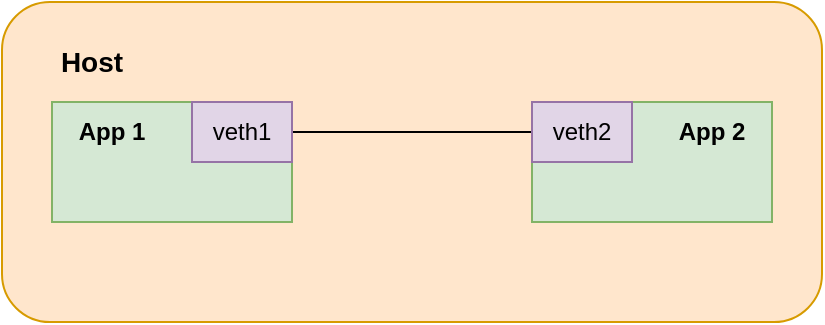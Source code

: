 <mxfile version="16.5.2" type="device" pages="4"><diagram id="_RUkZBJ1W39L0CiqKpGP" name="Page-1"><mxGraphModel dx="2062" dy="1158" grid="1" gridSize="10" guides="1" tooltips="1" connect="1" arrows="1" fold="1" page="1" pageScale="1" pageWidth="850" pageHeight="1100" math="0" shadow="0"><root><mxCell id="0"/><mxCell id="1" parent="0"/><mxCell id="5A-vnrig30BzlnKSIflq-1" value="" style="rounded=1;whiteSpace=wrap;html=1;fillColor=#ffe6cc;strokeColor=#d79b00;" parent="1" vertex="1"><mxGeometry x="80" y="60" width="410" height="160" as="geometry"/></mxCell><mxCell id="5A-vnrig30BzlnKSIflq-2" value="" style="rounded=0;whiteSpace=wrap;html=1;fillColor=#d5e8d4;strokeColor=#82b366;" parent="1" vertex="1"><mxGeometry x="105" y="110" width="120" height="60" as="geometry"/></mxCell><mxCell id="5A-vnrig30BzlnKSIflq-3" value="" style="rounded=0;whiteSpace=wrap;html=1;fillColor=#d5e8d4;strokeColor=#82b366;" parent="1" vertex="1"><mxGeometry x="345" y="110" width="120" height="60" as="geometry"/></mxCell><mxCell id="5A-vnrig30BzlnKSIflq-20" style="edgeStyle=orthogonalEdgeStyle;rounded=0;orthogonalLoop=1;jettySize=auto;html=1;exitX=1;exitY=0.5;exitDx=0;exitDy=0;endArrow=none;endFill=0;" parent="1" source="5A-vnrig30BzlnKSIflq-10" target="5A-vnrig30BzlnKSIflq-13" edge="1"><mxGeometry relative="1" as="geometry"/></mxCell><mxCell id="5A-vnrig30BzlnKSIflq-10" value="veth1" style="rounded=0;whiteSpace=wrap;html=1;fillColor=#e1d5e7;strokeColor=#9673a6;" parent="1" vertex="1"><mxGeometry x="175" y="110" width="50" height="30" as="geometry"/></mxCell><mxCell id="5A-vnrig30BzlnKSIflq-13" value="veth2" style="rounded=0;whiteSpace=wrap;html=1;fillColor=#e1d5e7;strokeColor=#9673a6;" parent="1" vertex="1"><mxGeometry x="345" y="110" width="50" height="30" as="geometry"/></mxCell><mxCell id="5A-vnrig30BzlnKSIflq-15" value="Host" style="text;html=1;strokeColor=none;fillColor=none;align=center;verticalAlign=middle;whiteSpace=wrap;rounded=0;fontStyle=1;fontSize=14;" parent="1" vertex="1"><mxGeometry x="105" y="80" width="40" height="20" as="geometry"/></mxCell><mxCell id="5A-vnrig30BzlnKSIflq-17" value="App 1" style="text;html=1;strokeColor=none;fillColor=none;align=center;verticalAlign=middle;whiteSpace=wrap;rounded=0;fontStyle=1" parent="1" vertex="1"><mxGeometry x="110" y="115" width="50" height="20" as="geometry"/></mxCell><mxCell id="5A-vnrig30BzlnKSIflq-18" value="App 2" style="text;html=1;strokeColor=none;fillColor=none;align=center;verticalAlign=middle;whiteSpace=wrap;rounded=0;fontStyle=1" parent="1" vertex="1"><mxGeometry x="410" y="115" width="50" height="20" as="geometry"/></mxCell></root></mxGraphModel></diagram><diagram id="62QMbKXhLExhI42312AD" name="Page-2"><mxGraphModel dx="2062" dy="1158" grid="1" gridSize="10" guides="1" tooltips="1" connect="1" arrows="1" fold="1" page="1" pageScale="1" pageWidth="1100" pageHeight="1700" math="0" shadow="0"><root><mxCell id="UlYgKM-BkQEb0tt07vyV-0"/><mxCell id="UlYgKM-BkQEb0tt07vyV-1" parent="UlYgKM-BkQEb0tt07vyV-0"/><mxCell id="Qhg4JNYCuN-clXbY2oGT-0" value="" style="rounded=1;whiteSpace=wrap;html=1;fillColor=#ffe6cc;strokeColor=#d79b00;" parent="UlYgKM-BkQEb0tt07vyV-1" vertex="1"><mxGeometry x="50" y="120" width="420" height="250" as="geometry"/></mxCell><mxCell id="Qhg4JNYCuN-clXbY2oGT-1" value="" style="rounded=0;whiteSpace=wrap;html=1;fillColor=#d5e8d4;strokeColor=#82b366;" parent="UlYgKM-BkQEb0tt07vyV-1" vertex="1"><mxGeometry x="75" y="290" width="120" height="60" as="geometry"/></mxCell><mxCell id="Qhg4JNYCuN-clXbY2oGT-2" value="" style="rounded=0;whiteSpace=wrap;html=1;fillColor=#d5e8d4;strokeColor=#82b366;" parent="UlYgKM-BkQEb0tt07vyV-1" vertex="1"><mxGeometry x="330" y="290" width="120" height="60" as="geometry"/></mxCell><mxCell id="Qhg4JNYCuN-clXbY2oGT-4" value="veth1" style="rounded=0;whiteSpace=wrap;html=1;fillColor=#e1d5e7;strokeColor=#9673a6;" parent="UlYgKM-BkQEb0tt07vyV-1" vertex="1"><mxGeometry x="145" y="290" width="50" height="30" as="geometry"/></mxCell><mxCell id="Qhg4JNYCuN-clXbY2oGT-5" value="veth2" style="rounded=0;whiteSpace=wrap;html=1;fillColor=#e1d5e7;strokeColor=#9673a6;" parent="UlYgKM-BkQEb0tt07vyV-1" vertex="1"><mxGeometry x="330" y="290" width="50" height="30" as="geometry"/></mxCell><mxCell id="Qhg4JNYCuN-clXbY2oGT-6" value="Host" style="text;html=1;strokeColor=none;fillColor=none;align=center;verticalAlign=middle;whiteSpace=wrap;rounded=0;fontStyle=1;fontSize=14;" parent="UlYgKM-BkQEb0tt07vyV-1" vertex="1"><mxGeometry x="75" y="140" width="40" height="20" as="geometry"/></mxCell><mxCell id="Qhg4JNYCuN-clXbY2oGT-7" value="Host 1" style="text;html=1;strokeColor=none;fillColor=none;align=center;verticalAlign=middle;whiteSpace=wrap;rounded=0;fontStyle=1" parent="UlYgKM-BkQEb0tt07vyV-1" vertex="1"><mxGeometry x="85" y="295" width="50" height="20" as="geometry"/></mxCell><mxCell id="Qhg4JNYCuN-clXbY2oGT-8" value="Host 2" style="text;html=1;strokeColor=none;fillColor=none;align=center;verticalAlign=middle;whiteSpace=wrap;rounded=0;fontStyle=1" parent="UlYgKM-BkQEb0tt07vyV-1" vertex="1"><mxGeometry x="390" y="295" width="50" height="20" as="geometry"/></mxCell><mxCell id="Qhg4JNYCuN-clXbY2oGT-9" value="&lt;b&gt;Switch&lt;/b&gt;" style="rhombus;whiteSpace=wrap;html=1;fillColor=#f8cecc;strokeColor=#b85450;" parent="UlYgKM-BkQEb0tt07vyV-1" vertex="1"><mxGeometry x="209.5" y="200" width="105" height="60" as="geometry"/></mxCell><mxCell id="Qhg4JNYCuN-clXbY2oGT-12" value="" style="endArrow=none;html=1;rounded=0;exitX=0.5;exitY=0;exitDx=0;exitDy=0;entryX=0;entryY=1;entryDx=0;entryDy=0;" parent="UlYgKM-BkQEb0tt07vyV-1" source="Qhg4JNYCuN-clXbY2oGT-4" target="Qhg4JNYCuN-clXbY2oGT-9" edge="1"><mxGeometry width="50" height="50" relative="1" as="geometry"><mxPoint x="230" y="430" as="sourcePoint"/><mxPoint x="280" y="380" as="targetPoint"/></mxGeometry></mxCell><mxCell id="Qhg4JNYCuN-clXbY2oGT-13" value="" style="endArrow=none;html=1;rounded=0;entryX=0.5;entryY=0;entryDx=0;entryDy=0;exitX=1;exitY=1;exitDx=0;exitDy=0;" parent="UlYgKM-BkQEb0tt07vyV-1" source="Qhg4JNYCuN-clXbY2oGT-9" target="Qhg4JNYCuN-clXbY2oGT-5" edge="1"><mxGeometry width="50" height="50" relative="1" as="geometry"><mxPoint x="230" y="430" as="sourcePoint"/><mxPoint x="280" y="380" as="targetPoint"/></mxGeometry></mxCell><mxCell id="Qhg4JNYCuN-clXbY2oGT-15" value="&lt;b&gt;Controlador&lt;/b&gt;" style="shape=parallelogram;perimeter=parallelogramPerimeter;whiteSpace=wrap;html=1;fixedSize=1;fillColor=#dae8fc;strokeColor=#6c8ebf;" parent="UlYgKM-BkQEb0tt07vyV-1" vertex="1"><mxGeometry x="199" y="140" width="126" height="40" as="geometry"/></mxCell><mxCell id="Qhg4JNYCuN-clXbY2oGT-16" value="" style="endArrow=none;html=1;rounded=0;entryX=0.5;entryY=0;entryDx=0;entryDy=0;exitX=0.5;exitY=1;exitDx=0;exitDy=0;" parent="UlYgKM-BkQEb0tt07vyV-1" source="Qhg4JNYCuN-clXbY2oGT-15" target="Qhg4JNYCuN-clXbY2oGT-9" edge="1"><mxGeometry width="50" height="50" relative="1" as="geometry"><mxPoint x="240" y="500" as="sourcePoint"/><mxPoint x="290" y="450" as="targetPoint"/></mxGeometry></mxCell><mxCell id="Qhg4JNYCuN-clXbY2oGT-17" value="&lt;i&gt;IP: 10.0.0.1&lt;/i&gt;" style="text;html=1;strokeColor=none;fillColor=none;align=center;verticalAlign=middle;whiteSpace=wrap;rounded=0;" parent="UlYgKM-BkQEb0tt07vyV-1" vertex="1"><mxGeometry x="82.5" y="320" width="105" height="30" as="geometry"/></mxCell><mxCell id="Qhg4JNYCuN-clXbY2oGT-18" value="&lt;i&gt;IP: 10.0.0.2&lt;/i&gt;" style="text;html=1;strokeColor=none;fillColor=none;align=center;verticalAlign=middle;whiteSpace=wrap;rounded=0;" parent="UlYgKM-BkQEb0tt07vyV-1" vertex="1"><mxGeometry x="337.5" y="320" width="105" height="30" as="geometry"/></mxCell></root></mxGraphModel></diagram><diagram id="r-gy6fhfOkteXAJERjnh" name="Page-3"><mxGraphModel dx="2062" dy="1158" grid="1" gridSize="10" guides="1" tooltips="1" connect="1" arrows="1" fold="1" page="1" pageScale="1" pageWidth="1100" pageHeight="1700" math="0" shadow="0"><root><mxCell id="vDP_YXfkhOhG7CxdlnQO-0"/><mxCell id="vDP_YXfkhOhG7CxdlnQO-1" parent="vDP_YXfkhOhG7CxdlnQO-0"/><mxCell id="vDP_YXfkhOhG7CxdlnQO-2" value="" style="rounded=1;whiteSpace=wrap;html=1;fillColor=#ffe6cc;strokeColor=#d79b00;" parent="vDP_YXfkhOhG7CxdlnQO-1" vertex="1"><mxGeometry x="50" y="120" width="420" height="250" as="geometry"/></mxCell><mxCell id="vDP_YXfkhOhG7CxdlnQO-3" value="" style="rounded=0;whiteSpace=wrap;html=1;fillColor=#d5e8d4;strokeColor=#82b366;" parent="vDP_YXfkhOhG7CxdlnQO-1" vertex="1"><mxGeometry x="75" y="290" width="120" height="60" as="geometry"/></mxCell><mxCell id="vDP_YXfkhOhG7CxdlnQO-4" value="" style="rounded=0;whiteSpace=wrap;html=1;fillColor=#d5e8d4;strokeColor=#82b366;" parent="vDP_YXfkhOhG7CxdlnQO-1" vertex="1"><mxGeometry x="330" y="290" width="120" height="60" as="geometry"/></mxCell><mxCell id="vDP_YXfkhOhG7CxdlnQO-7" value="&lt;div&gt;Host&lt;/div&gt;" style="text;html=1;strokeColor=none;fillColor=none;align=center;verticalAlign=middle;whiteSpace=wrap;rounded=0;fontStyle=1;fontSize=14;" parent="vDP_YXfkhOhG7CxdlnQO-1" vertex="1"><mxGeometry x="75" y="140" width="40" height="20" as="geometry"/></mxCell><mxCell id="vDP_YXfkhOhG7CxdlnQO-8" value="Docker 1" style="text;html=1;strokeColor=none;fillColor=none;align=center;verticalAlign=middle;whiteSpace=wrap;rounded=0;fontStyle=1" parent="vDP_YXfkhOhG7CxdlnQO-1" vertex="1"><mxGeometry x="105" y="300" width="60" height="20" as="geometry"/></mxCell><mxCell id="vDP_YXfkhOhG7CxdlnQO-9" value="Docker 2" style="text;html=1;strokeColor=none;fillColor=none;align=center;verticalAlign=middle;whiteSpace=wrap;rounded=0;fontStyle=1" parent="vDP_YXfkhOhG7CxdlnQO-1" vertex="1"><mxGeometry x="360" y="300" width="60" height="20" as="geometry"/></mxCell><mxCell id="vDP_YXfkhOhG7CxdlnQO-10" value="&lt;div&gt;&lt;b&gt;Switch&lt;/b&gt;&lt;/div&gt;d1" style="rhombus;whiteSpace=wrap;html=1;fillColor=#f8cecc;strokeColor=#b85450;" parent="vDP_YXfkhOhG7CxdlnQO-1" vertex="1"><mxGeometry x="120" y="200" width="105" height="60" as="geometry"/></mxCell><mxCell id="vDP_YXfkhOhG7CxdlnQO-13" value="&lt;div&gt;&lt;b&gt;Controlador&lt;/b&gt;&lt;/div&gt;c0" style="shape=parallelogram;perimeter=parallelogramPerimeter;whiteSpace=wrap;html=1;fixedSize=1;fillColor=#dae8fc;strokeColor=#6c8ebf;" parent="vDP_YXfkhOhG7CxdlnQO-1" vertex="1"><mxGeometry x="204" y="140" width="126" height="40" as="geometry"/></mxCell><mxCell id="vDP_YXfkhOhG7CxdlnQO-15" value="&lt;i&gt;IP: 10.0.0.1&lt;/i&gt;" style="text;html=1;strokeColor=none;fillColor=none;align=center;verticalAlign=middle;whiteSpace=wrap;rounded=0;" parent="vDP_YXfkhOhG7CxdlnQO-1" vertex="1"><mxGeometry x="82.5" y="320" width="105" height="30" as="geometry"/></mxCell><mxCell id="vDP_YXfkhOhG7CxdlnQO-16" value="&lt;i&gt;IP: 10.0.0.2&lt;/i&gt;" style="text;html=1;strokeColor=none;fillColor=none;align=center;verticalAlign=middle;whiteSpace=wrap;rounded=0;" parent="vDP_YXfkhOhG7CxdlnQO-1" vertex="1"><mxGeometry x="337.5" y="320" width="105" height="30" as="geometry"/></mxCell><mxCell id="vDP_YXfkhOhG7CxdlnQO-17" value="&lt;div&gt;&lt;b&gt;Switch&lt;/b&gt;&lt;/div&gt;d2" style="rhombus;whiteSpace=wrap;html=1;fillColor=#f8cecc;strokeColor=#b85450;" parent="vDP_YXfkhOhG7CxdlnQO-1" vertex="1"><mxGeometry x="300" y="200" width="105" height="60" as="geometry"/></mxCell><mxCell id="vDP_YXfkhOhG7CxdlnQO-18" value="" style="endArrow=none;html=1;rounded=0;exitX=0.5;exitY=0;exitDx=0;exitDy=0;entryX=0;entryY=1;entryDx=0;entryDy=0;" parent="vDP_YXfkhOhG7CxdlnQO-1" source="vDP_YXfkhOhG7CxdlnQO-3" target="vDP_YXfkhOhG7CxdlnQO-10" edge="1"><mxGeometry width="50" height="50" relative="1" as="geometry"><mxPoint x="150" y="490" as="sourcePoint"/><mxPoint x="200" y="440" as="targetPoint"/></mxGeometry></mxCell><mxCell id="vDP_YXfkhOhG7CxdlnQO-19" value="" style="endArrow=none;html=1;rounded=0;exitX=0.5;exitY=0;exitDx=0;exitDy=0;entryX=1;entryY=1;entryDx=0;entryDy=0;" parent="vDP_YXfkhOhG7CxdlnQO-1" source="vDP_YXfkhOhG7CxdlnQO-4" target="vDP_YXfkhOhG7CxdlnQO-17" edge="1"><mxGeometry width="50" height="50" relative="1" as="geometry"><mxPoint x="250" y="550" as="sourcePoint"/><mxPoint x="300" y="500" as="targetPoint"/></mxGeometry></mxCell><mxCell id="vDP_YXfkhOhG7CxdlnQO-20" value="" style="endArrow=none;html=1;rounded=0;exitX=1;exitY=0.5;exitDx=0;exitDy=0;entryX=0;entryY=0.5;entryDx=0;entryDy=0;" parent="vDP_YXfkhOhG7CxdlnQO-1" source="vDP_YXfkhOhG7CxdlnQO-10" target="vDP_YXfkhOhG7CxdlnQO-17" edge="1"><mxGeometry width="50" height="50" relative="1" as="geometry"><mxPoint x="250" y="520" as="sourcePoint"/><mxPoint x="300" y="470" as="targetPoint"/></mxGeometry></mxCell><mxCell id="vDP_YXfkhOhG7CxdlnQO-21" value="" style="endArrow=none;html=1;rounded=0;exitX=0.5;exitY=0;exitDx=0;exitDy=0;entryX=0;entryY=0.5;entryDx=0;entryDy=0;" parent="vDP_YXfkhOhG7CxdlnQO-1" source="vDP_YXfkhOhG7CxdlnQO-10" target="vDP_YXfkhOhG7CxdlnQO-13" edge="1"><mxGeometry width="50" height="50" relative="1" as="geometry"><mxPoint x="190" y="520" as="sourcePoint"/><mxPoint x="240" y="470" as="targetPoint"/></mxGeometry></mxCell><mxCell id="vDP_YXfkhOhG7CxdlnQO-22" value="" style="endArrow=none;html=1;rounded=0;exitX=0.5;exitY=0;exitDx=0;exitDy=0;entryX=1;entryY=0.5;entryDx=0;entryDy=0;" parent="vDP_YXfkhOhG7CxdlnQO-1" source="vDP_YXfkhOhG7CxdlnQO-17" target="vDP_YXfkhOhG7CxdlnQO-13" edge="1"><mxGeometry width="50" height="50" relative="1" as="geometry"><mxPoint x="290" y="510" as="sourcePoint"/><mxPoint x="340" y="460" as="targetPoint"/></mxGeometry></mxCell></root></mxGraphModel></diagram><diagram id="-gUch8B71X3IW4wI0MNh" name="Page-4"><mxGraphModel dx="2062" dy="1158" grid="1" gridSize="10" guides="1" tooltips="1" connect="1" arrows="1" fold="1" page="1" pageScale="1" pageWidth="1100" pageHeight="1700" math="0" shadow="0"><root><mxCell id="cB0elZkQRXVnKhh8KTPg-0"/><mxCell id="cB0elZkQRXVnKhh8KTPg-1" parent="cB0elZkQRXVnKhh8KTPg-0"/><mxCell id="cB0elZkQRXVnKhh8KTPg-2" value="" style="rounded=1;whiteSpace=wrap;html=1;fillColor=#ffe6cc;strokeColor=#d79b00;" vertex="1" parent="cB0elZkQRXVnKhh8KTPg-1"><mxGeometry x="60" y="40" width="410" height="250" as="geometry"/></mxCell><mxCell id="cB0elZkQRXVnKhh8KTPg-3" value="" style="rounded=0;whiteSpace=wrap;html=1;fillColor=#d5e8d4;strokeColor=#82b366;" vertex="1" parent="cB0elZkQRXVnKhh8KTPg-1"><mxGeometry x="85" y="90" width="95" height="60" as="geometry"/></mxCell><mxCell id="cB0elZkQRXVnKhh8KTPg-4" value="" style="rounded=0;whiteSpace=wrap;html=1;fillColor=#d5e8d4;strokeColor=#82b366;" vertex="1" parent="cB0elZkQRXVnKhh8KTPg-1"><mxGeometry x="350" y="90" width="95" height="60" as="geometry"/></mxCell><mxCell id="cB0elZkQRXVnKhh8KTPg-5" value="br0" style="rounded=0;whiteSpace=wrap;html=1;fillColor=#e1d5e7;strokeColor=#9673a6;" vertex="1" parent="cB0elZkQRXVnKhh8KTPg-1"><mxGeometry x="100" y="230" width="330" height="30" as="geometry"/></mxCell><mxCell id="cB0elZkQRXVnKhh8KTPg-6" value="" style="edgeStyle=orthogonalEdgeStyle;rounded=0;orthogonalLoop=1;jettySize=auto;html=1;endArrow=none;endFill=0;" edge="1" parent="cB0elZkQRXVnKhh8KTPg-1" source="cB0elZkQRXVnKhh8KTPg-7" target="cB0elZkQRXVnKhh8KTPg-17"><mxGeometry relative="1" as="geometry"/></mxCell><mxCell id="cB0elZkQRXVnKhh8KTPg-7" value="eth0" style="rounded=0;whiteSpace=wrap;html=1;fillColor=#e1d5e7;strokeColor=#9673a6;" vertex="1" parent="cB0elZkQRXVnKhh8KTPg-1"><mxGeometry x="235" y="260" width="50" height="30" as="geometry"/></mxCell><mxCell id="cB0elZkQRXVnKhh8KTPg-8" value="veth2_br" style="rounded=0;whiteSpace=wrap;html=1;fillColor=#e1d5e7;strokeColor=#9673a6;" vertex="1" parent="cB0elZkQRXVnKhh8KTPg-1"><mxGeometry x="360" y="200" width="70" height="30" as="geometry"/></mxCell><mxCell id="cB0elZkQRXVnKhh8KTPg-9" value="veth1_br" style="rounded=0;whiteSpace=wrap;html=1;fillColor=#e1d5e7;strokeColor=#9673a6;" vertex="1" parent="cB0elZkQRXVnKhh8KTPg-1"><mxGeometry x="100" y="200" width="70" height="30" as="geometry"/></mxCell><mxCell id="cB0elZkQRXVnKhh8KTPg-11" value="veth0" style="rounded=0;whiteSpace=wrap;html=1;fillColor=#e1d5e7;strokeColor=#9673a6;" vertex="1" parent="cB0elZkQRXVnKhh8KTPg-1"><mxGeometry x="97" y="120" width="50" height="30" as="geometry"/></mxCell><mxCell id="cB0elZkQRXVnKhh8KTPg-13" value="veth0" style="rounded=0;whiteSpace=wrap;html=1;fillColor=#e1d5e7;strokeColor=#9673a6;" vertex="1" parent="cB0elZkQRXVnKhh8KTPg-1"><mxGeometry x="383" y="120" width="50" height="30" as="geometry"/></mxCell><mxCell id="cB0elZkQRXVnKhh8KTPg-14" value="Host" style="text;html=1;strokeColor=none;fillColor=none;align=center;verticalAlign=middle;whiteSpace=wrap;rounded=0;fontStyle=1;fontSize=14;" vertex="1" parent="cB0elZkQRXVnKhh8KTPg-1"><mxGeometry x="85" y="60" width="40" height="20" as="geometry"/></mxCell><mxCell id="cB0elZkQRXVnKhh8KTPg-15" value="App 1" style="text;html=1;strokeColor=none;fillColor=none;align=center;verticalAlign=middle;whiteSpace=wrap;rounded=0;fontStyle=1" vertex="1" parent="cB0elZkQRXVnKhh8KTPg-1"><mxGeometry x="90" y="95" width="50" height="20" as="geometry"/></mxCell><mxCell id="cB0elZkQRXVnKhh8KTPg-16" value="App 2" style="text;html=1;strokeColor=none;fillColor=none;align=center;verticalAlign=middle;whiteSpace=wrap;rounded=0;fontStyle=1" vertex="1" parent="cB0elZkQRXVnKhh8KTPg-1"><mxGeometry x="390" y="95" width="50" height="20" as="geometry"/></mxCell><mxCell id="cB0elZkQRXVnKhh8KTPg-17" value="Switch" style="rounded=0;whiteSpace=wrap;html=1;fillColor=#dae8fc;strokeColor=#6c8ebf;fontStyle=1;fontSize=14;" vertex="1" parent="cB0elZkQRXVnKhh8KTPg-1"><mxGeometry x="200" y="340" width="120" height="40" as="geometry"/></mxCell><mxCell id="AXXUxG5nfWLvppJ2FiNF-2" value="" style="endArrow=none;html=1;rounded=0;entryX=0.75;entryY=1;entryDx=0;entryDy=0;exitX=0.5;exitY=0;exitDx=0;exitDy=0;" edge="1" parent="cB0elZkQRXVnKhh8KTPg-1" source="cB0elZkQRXVnKhh8KTPg-9" target="cB0elZkQRXVnKhh8KTPg-11"><mxGeometry width="50" height="50" relative="1" as="geometry"><mxPoint x="520" y="610" as="sourcePoint"/><mxPoint x="570" y="560" as="targetPoint"/></mxGeometry></mxCell><mxCell id="AXXUxG5nfWLvppJ2FiNF-3" value="" style="endArrow=none;html=1;rounded=0;entryX=0.25;entryY=1;entryDx=0;entryDy=0;exitX=0.5;exitY=0;exitDx=0;exitDy=0;" edge="1" parent="cB0elZkQRXVnKhh8KTPg-1" source="cB0elZkQRXVnKhh8KTPg-8" target="cB0elZkQRXVnKhh8KTPg-13"><mxGeometry width="50" height="50" relative="1" as="geometry"><mxPoint x="250" y="510" as="sourcePoint"/><mxPoint x="300" y="460" as="targetPoint"/></mxGeometry></mxCell></root></mxGraphModel></diagram></mxfile>
